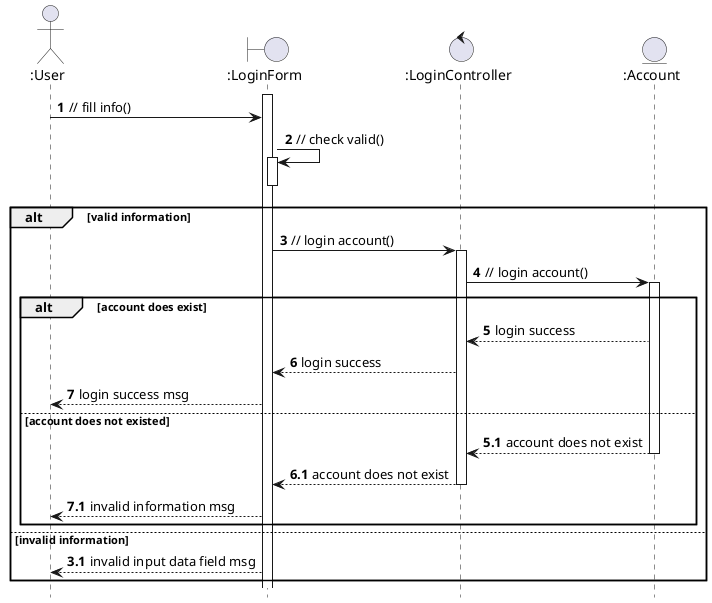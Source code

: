 @startuml Login
hide footbox
actor ":User" as Users
boundary ":LoginForm" as LoginBoundary
control ":LoginController" as AccountController
entity ":Account" as AccountEntity

autonumber

activate LoginBoundary
Users -> LoginBoundary: // fill info()

LoginBoundary -> LoginBoundary: // check valid()
activate LoginBoundary
deactivate LoginBoundary

alt valid information
    
    LoginBoundary -> AccountController: // login account()
    activate AccountController
    AccountController -> AccountEntity: // login account()
    activate AccountEntity


    alt account does exist

        AccountEntity --> AccountController: login success
        AccountController --> LoginBoundary: login success
        LoginBoundary --> Users: login success msg

    else account does not existed

        autonumber 5.1
        AccountEntity --> AccountController --: account does not exist
        autonumber inc A
        AccountController --> LoginBoundary: account does not exist
        deactivate AccountController
        autonumber inc A
        LoginBoundary --> Users: invalid information msg

    end



else invalid information
    
    autonumber 3.1
    LoginBoundary --> Users: invalid input data field msg

end
@enduml